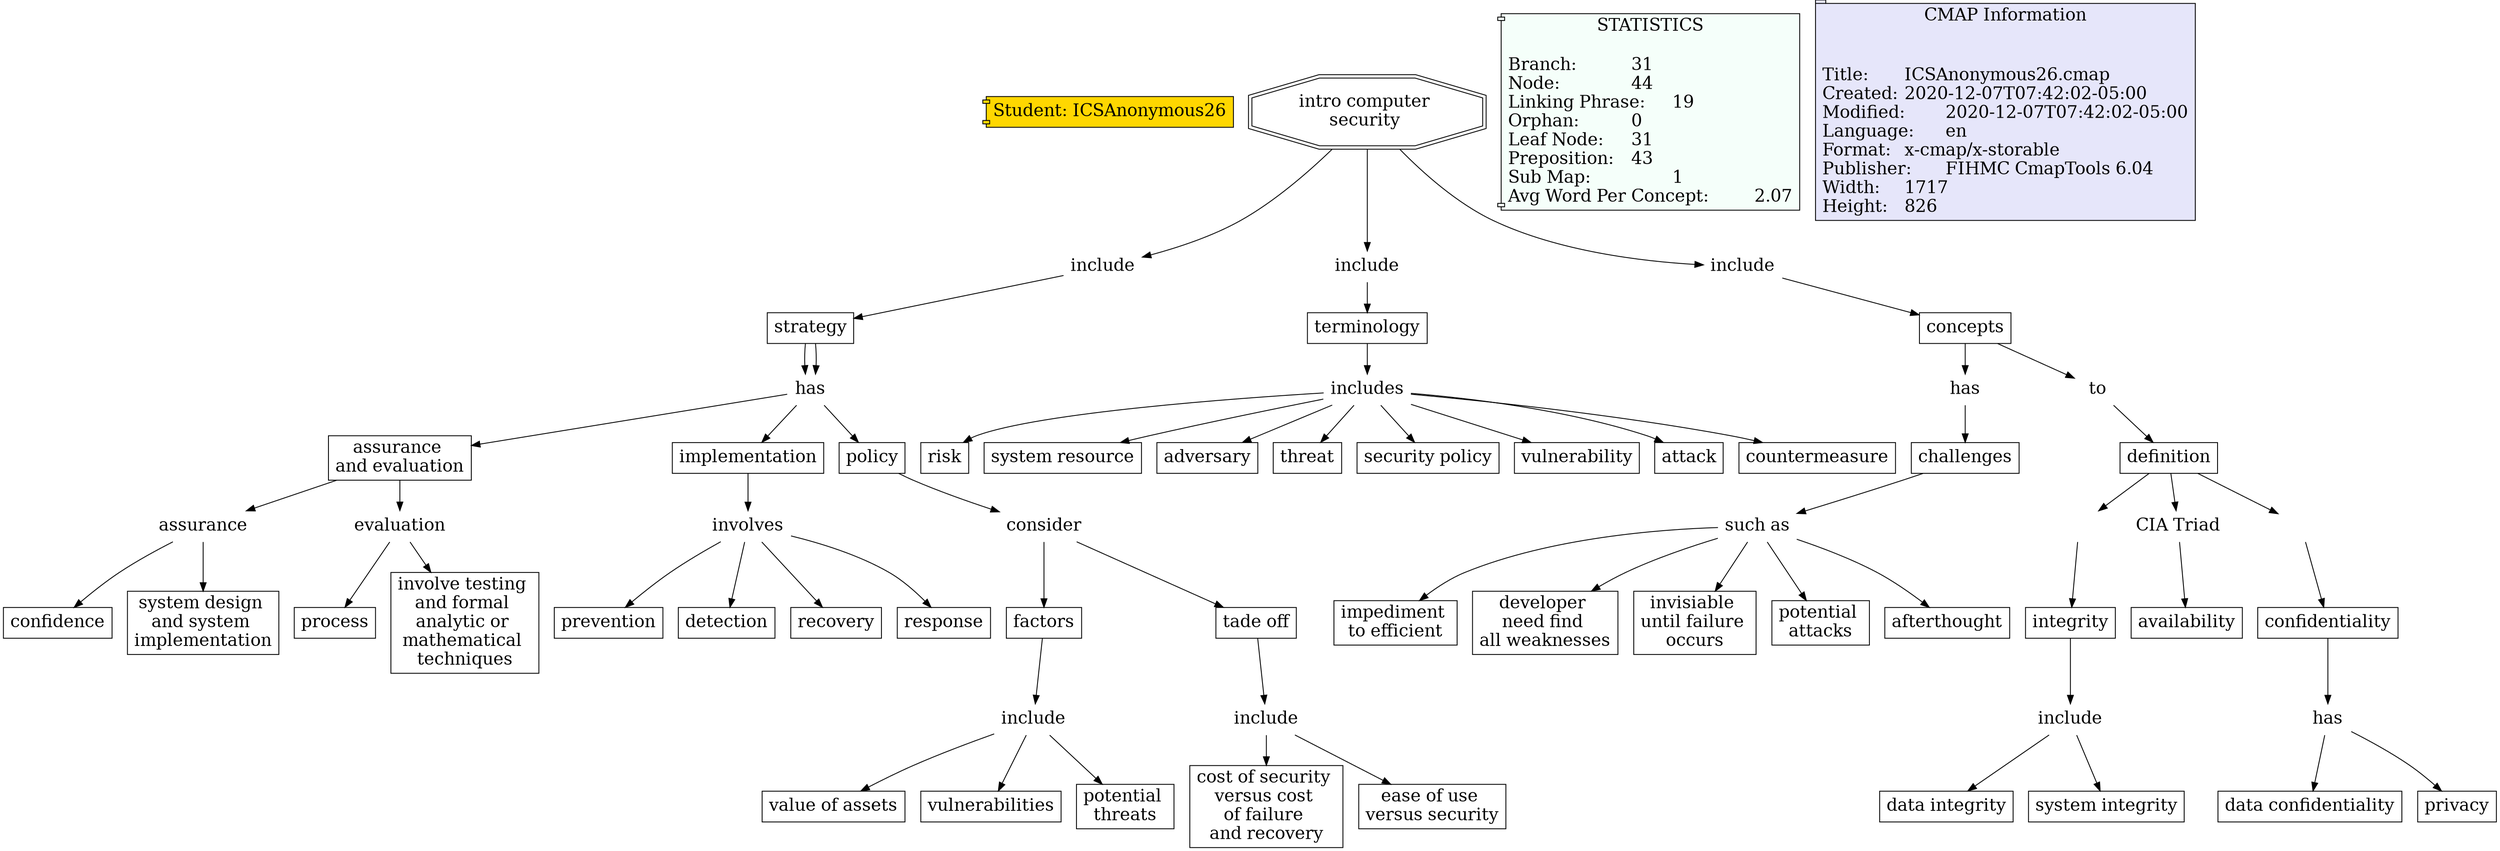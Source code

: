 // The Round Table
digraph {
	Student [label="Student: ICSAnonymous26" fillcolor=gold fontsize=20 shape=component style=filled]
	"1RPD3S193-1ZK2BFK-1HH" [label="assurance 
and evaluation
" fillcolor=white fontsize=20 shape=rect style=filled]
	"1RPD6KPTZ-11WQ8C9-5QP" [label=assurance fontsize=20 shape=none]
	"1RPD3S193-1ZK2BFK-1HH" -> "1RPD6KPTZ-11WQ8C9-5QP" [constraint=true]
	"1RPD40HXZ-1MJSWS1-24Z" [label="" fontsize=20 shape=none]
	"1RPD3Z8G9-27HNL08-22D" [label=integrity fillcolor=white fontsize=20 shape=rect style=filled]
	"1RPD40HXZ-1MJSWS1-24Z" -> "1RPD3Z8G9-27HNL08-22D" [constraint=true]
	"1RPD40LYR-1QQ6D1S-258" [label="CIA Triad" fontsize=20 shape=none]
	"1RPD3ZNZG-Y1VZVK-23K" [label=availability fillcolor=white fontsize=20 shape=rect style=filled]
	"1RPD40LYR-1QQ6D1S-258" -> "1RPD3ZNZG-Y1VZVK-23K" [constraint=true]
	"1RPD6KPTZ-11WQ8C9-5QP" [label=assurance fontsize=20 shape=none]
	"1RPD6KPTH-28GLPJY-5QL" [label=confidence fillcolor=white fontsize=20 shape=rect style=filled]
	"1RPD6KPTZ-11WQ8C9-5QP" -> "1RPD6KPTH-28GLPJY-5QL" [constraint=true]
	"1RPD6388M-1M89SJK-515" [label=factors fillcolor=white fontsize=20 shape=rect style=filled]
	"1RPD65820-1N13PSV-54D" [label=include fontsize=20 shape=none]
	"1RPD6388M-1M89SJK-515" -> "1RPD65820-1N13PSV-54D" [constraint=true]
	"1RPD6KPTZ-11WQ8C9-5QP" [label=assurance fontsize=20 shape=none]
	"1RPD8H0NY-2C56GWP-5W6" [label="system design 
and system 
implementation" fillcolor=white fontsize=20 shape=rect style=filled]
	"1RPD6KPTZ-11WQ8C9-5QP" -> "1RPD8H0NY-2C56GWP-5W6" [constraint=true]
	"1RPD3YLZ6-4R32WW-20S" [label="" fontsize=20 shape=none]
	"1RPD3YLZ6-1KFB6DS-20P" [label=confidentiality fillcolor=white fontsize=20 shape=rect style=filled]
	"1RPD3YLZ6-4R32WW-20S" -> "1RPD3YLZ6-1KFB6DS-20P" [constraint=true]
	"1RPD3WH7P-TGFQ2W-1SB" [label=terminology fillcolor=white fontsize=20 shape=rect style=filled]
	"1RPD46MH4-1YG4T0W-2JB" [label=includes fontsize=20 shape=none]
	"1RPD3WH7P-TGFQ2W-1SB" -> "1RPD46MH4-1YG4T0W-2JB" [constraint=true]
	"1RPD3S193-1ZK2BFK-1HH" [label="assurance 
and evaluation
" fillcolor=white fontsize=20 shape=rect style=filled]
	"1RPD8JC94-WD3KH4-5Y6" [label=evaluation fontsize=20 shape=none]
	"1RPD3S193-1ZK2BFK-1HH" -> "1RPD8JC94-WD3KH4-5Y6" [constraint=true]
	"1RPD46MH4-1YG4T0W-2JB" [label=includes fontsize=20 shape=none]
	"1RPD47F6Z-281SCS2-2L8" [label=risk fillcolor=white fontsize=20 shape=rect style=filled]
	"1RPD46MH4-1YG4T0W-2JB" -> "1RPD47F6Z-281SCS2-2L8" [constraint=true]
	"1RPD3Z8G9-27HNL08-22D" [label=integrity fillcolor=white fontsize=20 shape=rect style=filled]
	"1RPD4SGCQ-133Z70J-43T" [label=include fontsize=20 shape=none]
	"1RPD3Z8G9-27HNL08-22D" -> "1RPD4SGCQ-133Z70J-43T" [constraint=true]
	"1RPD46MH4-1YG4T0W-2JB" [label=includes fontsize=20 shape=none]
	"1RPD47XXG-1QZNWNM-2Q1" [label="system resource
" fillcolor=white fontsize=20 shape=rect style=filled]
	"1RPD46MH4-1YG4T0W-2JB" -> "1RPD47XXG-1QZNWNM-2Q1" [constraint=true]
	"1RPD4SGCQ-133Z70J-43T" [label=include fontsize=20 shape=none]
	"1RPD4SGCQ-14X09J6-43Q" [label="data integrity
" fillcolor=white fontsize=20 shape=rect style=filled]
	"1RPD4SGCQ-133Z70J-43T" -> "1RPD4SGCQ-14X09J6-43Q" [constraint=true]
	"1RPD5QDGG-1J126CH-4NZ" [label="such as" fontsize=20 shape=none]
	"1RPD5TZ56-2DZW395-4T0" [label="impediment 
to efficient
" fillcolor=white fontsize=20 shape=rect style=filled]
	"1RPD5QDGG-1J126CH-4NZ" -> "1RPD5TZ56-2DZW395-4T0" [constraint=true]
	"1RPD4HCJ0-10NYPC7-38N" [label=involves fontsize=20 shape=none]
	"1RPD4K0YN-KZL894-3CZ" [label=prevention fillcolor=white fontsize=20 shape=rect style=filled]
	"1RPD4HCJ0-10NYPC7-38N" -> "1RPD4K0YN-KZL894-3CZ" [constraint=true]
	"1RPD46MH4-1YG4T0W-2JB" [label=includes fontsize=20 shape=none]
	"1RPD46MGN-DFS43S-2J7" [label=adversary fillcolor=white fontsize=20 shape=rect style=filled]
	"1RPD46MH4-1YG4T0W-2JB" -> "1RPD46MGN-DFS43S-2J7" [constraint=true]
	"1RPD3J4K7-13YH9C4-WV" [label=concepts fillcolor=white fontsize=20 shape=rect style=filled]
	"1RPD4511T-1RK11BV-2DG" [label=has fontsize=20 shape=none]
	"1RPD3J4K7-13YH9C4-WV" -> "1RPD4511T-1RK11BV-2DG" [constraint=true]
	"1RPD3LMPH-L6973M-13P" [label=definition fillcolor=white fontsize=20 shape=rect style=filled]
	"1RPD40HXZ-1MJSWS1-24Z" [label="" fontsize=20 shape=none]
	"1RPD3LMPH-L6973M-13P" -> "1RPD40HXZ-1MJSWS1-24Z" [constraint=true]
	"1RPD65820-1N13PSV-54D" [label=include fontsize=20 shape=none]
	"1RPD6581H-26NZ6GW-549" [label="value of assets
" fillcolor=white fontsize=20 shape=rect style=filled]
	"1RPD65820-1N13PSV-54D" -> "1RPD6581H-26NZ6GW-549" [constraint=true]
	"1RPD3YLZ6-1KFB6DS-20P" [label=confidentiality fillcolor=white fontsize=20 shape=rect style=filled]
	"1RPD4QPYP-2CXNMQ0-411" [label=has fontsize=20 shape=none]
	"1RPD3YLZ6-1KFB6DS-20P" -> "1RPD4QPYP-2CXNMQ0-411" [constraint=true]
	"1RPD65820-1N13PSV-54D" [label=include fontsize=20 shape=none]
	"1RPD6636B-1CG4DXD-565" [label=vulnerabilities fillcolor=white fontsize=20 shape=rect style=filled]
	"1RPD65820-1N13PSV-54D" -> "1RPD6636B-1CG4DXD-565" [constraint=true]
	"1RPD3LMPH-L6973M-13P" [label=definition fillcolor=white fontsize=20 shape=rect style=filled]
	"1RPD40LYR-1QQ6D1S-258" [label="CIA Triad" fontsize=20 shape=none]
	"1RPD3LMPH-L6973M-13P" -> "1RPD40LYR-1QQ6D1S-258" [constraint=true]
	"1RPD4511T-1RK11BV-2DG" [label=has fontsize=20 shape=none]
	"1RPD3KKWB-1CXLS3N-109" [label=challenges fillcolor=white fontsize=20 shape=rect style=filled]
	"1RPD4511T-1RK11BV-2DG" -> "1RPD3KKWB-1CXLS3N-109" [constraint=true]
	"1RPD65820-1N13PSV-54D" [label=include fontsize=20 shape=none]
	"1RPD6708J-QJCWM9-576" [label="potential 
threats" fillcolor=white fontsize=20 shape=rect style=filled]
	"1RPD65820-1N13PSV-54D" -> "1RPD6708J-QJCWM9-576" [constraint=true]
	"1RPD4FKBN-H86NZC-33X" [label=has fontsize=20 shape=none]
	"1RPD3S193-1ZK2BFK-1HH" [label="assurance 
and evaluation
" fillcolor=white fontsize=20 shape=rect style=filled]
	"1RPD4FKBN-H86NZC-33X" -> "1RPD3S193-1ZK2BFK-1HH" [constraint=true]
	"1RPD4FKBN-H86NZC-33X" [label=has fontsize=20 shape=none]
	"1RPD3RJJK-XJF50R-1GM" [label=implementation fillcolor=white fontsize=20 shape=rect style=filled]
	"1RPD4FKBN-H86NZC-33X" -> "1RPD3RJJK-XJF50R-1GM" [constraint=true]
	"1RPD3F2KN-263SC0T-ND" [label="intro computer 
security " fillcolor=white fontsize=20 shape=doubleoctagon style=filled]
	"1RPD3TPXB-28H221D-1P2" [label=include fontsize=20 shape=none]
	"1RPD3F2KN-263SC0T-ND" -> "1RPD3TPXB-28H221D-1P2" [constraint=true]
	"1RPD63XQS-1W1M42L-530" [label="tade off" fillcolor=white fontsize=20 shape=rect style=filled]
	"1RPD6D7L3-HRFMDZ-5D4" [label=include fontsize=20 shape=none]
	"1RPD63XQS-1W1M42L-530" -> "1RPD6D7L3-HRFMDZ-5D4" [constraint=true]
	"1RPD3W439-1LRZZRB-1RJ" [label=include fontsize=20 shape=none]
	"1RPD3WH7P-TGFQ2W-1SB" [label=terminology fillcolor=white fontsize=20 shape=rect style=filled]
	"1RPD3W439-1LRZZRB-1RJ" -> "1RPD3WH7P-TGFQ2W-1SB" [constraint=true]
	"1RPD46MH4-1YG4T0W-2JB" [label=includes fontsize=20 shape=none]
	"1RPD483KC-TJHX11-2QP" [label=threat fillcolor=white fontsize=20 shape=rect style=filled]
	"1RPD46MH4-1YG4T0W-2JB" -> "1RPD483KC-TJHX11-2QP" [constraint=true]
	"1RPD4QPYP-2CXNMQ0-411" [label=has fontsize=20 shape=none]
	"1RPD4QPYP-1WFD1YV-40Y" [label="data confidentiality
" fillcolor=white fontsize=20 shape=rect style=filled]
	"1RPD4QPYP-2CXNMQ0-411" -> "1RPD4QPYP-1WFD1YV-40Y" [constraint=true]
	"1RPD3LMPH-L6973M-13P" [label=definition fillcolor=white fontsize=20 shape=rect style=filled]
	"1RPD3YLZ6-4R32WW-20S" [label="" fontsize=20 shape=none]
	"1RPD3LMPH-L6973M-13P" -> "1RPD3YLZ6-4R32WW-20S" [constraint=true]
	"1RPD3F2KN-263SC0T-ND" [label="intro computer 
security " fillcolor=white fontsize=20 shape=doubleoctagon style=filled]
	"1RPD3W439-1LRZZRB-1RJ" [label=include fontsize=20 shape=none]
	"1RPD3F2KN-263SC0T-ND" -> "1RPD3W439-1LRZZRB-1RJ" [constraint=true]
	"1RPD46MH4-1YG4T0W-2JB" [label=includes fontsize=20 shape=none]
	"1RPD47J2P-217W9QN-2LK" [label="security policy
" fillcolor=white fontsize=20 shape=rect style=filled]
	"1RPD46MH4-1YG4T0W-2JB" -> "1RPD47J2P-217W9QN-2LK" [constraint=true]
	"1RPD3Q6V0-13V918B-1C0" [label=strategy fillcolor=white fontsize=20 shape=rect style=filled]
	"1RPD4FKBN-H86NZC-33X" [label=has fontsize=20 shape=none]
	"1RPD3Q6V0-13V918B-1C0" -> "1RPD4FKBN-H86NZC-33X" [constraint=true]
	"1RPD4QPYP-2CXNMQ0-411" [label=has fontsize=20 shape=none]
	"1RPD4RJFT-1LK2CBL-42Q" [label=privacy fillcolor=white fontsize=20 shape=rect style=filled]
	"1RPD4QPYP-2CXNMQ0-411" -> "1RPD4RJFT-1LK2CBL-42Q" [constraint=true]
	"1RPD46MH4-1YG4T0W-2JB" [label=includes fontsize=20 shape=none]
	"1RPD487NX-GDVVK3-2R1" [label=vulnerability fillcolor=white fontsize=20 shape=rect style=filled]
	"1RPD46MH4-1YG4T0W-2JB" -> "1RPD487NX-GDVVK3-2R1" [constraint=true]
	"1RPD46MH4-1YG4T0W-2JB" [label=includes fontsize=20 shape=none]
	"1RPD46ZW0-QTW5M0-2K8" [label=attack fillcolor=white fontsize=20 shape=rect style=filled]
	"1RPD46MH4-1YG4T0W-2JB" -> "1RPD46ZW0-QTW5M0-2K8" [constraint=true]
	"1RPD3TPXB-28H221D-1P2" [label=include fontsize=20 shape=none]
	"1RPD3Q6V0-13V918B-1C0" [label=strategy fillcolor=white fontsize=20 shape=rect style=filled]
	"1RPD3TPXB-28H221D-1P2" -> "1RPD3Q6V0-13V918B-1C0" [constraint=true]
	"1RPD6D7L3-HRFMDZ-5D4" [label=include fontsize=20 shape=none]
	"1RPD6GM6J-6XW1DQ-5HS" [label="cost of security 
versus cost 
of failure 
and recovery
" fillcolor=white fontsize=20 shape=rect style=filled]
	"1RPD6D7L3-HRFMDZ-5D4" -> "1RPD6GM6J-6XW1DQ-5HS" [constraint=true]
	"1RPD5QDGG-1J126CH-4NZ" [label="such as" fontsize=20 shape=none]
	"1RPD5V22Y-1P87S3N-4TH" [label="developer 
need find 
all weaknesses
" fillcolor=white fontsize=20 shape=rect style=filled]
	"1RPD5QDGG-1J126CH-4NZ" -> "1RPD5V22Y-1P87S3N-4TH" [constraint=true]
	"1RPD3J4K7-13YH9C4-WV" [label=concepts fillcolor=white fontsize=20 shape=rect style=filled]
	"1RPD3Y8BB-11B5YL8-1ZW" [label=to fontsize=20 shape=none]
	"1RPD3J4K7-13YH9C4-WV" -> "1RPD3Y8BB-11B5YL8-1ZW" [constraint=true]
	"1RPD3KKWB-1CXLS3N-109" [label=challenges fillcolor=white fontsize=20 shape=rect style=filled]
	"1RPD5QDGG-1J126CH-4NZ" [label="such as" fontsize=20 shape=none]
	"1RPD3KKWB-1CXLS3N-109" -> "1RPD5QDGG-1J126CH-4NZ" [constraint=true]
	"1RPD63893-1CFMFYN-518" [label=consider fontsize=20 shape=none]
	"1RPD6388M-1M89SJK-515" [label=factors fillcolor=white fontsize=20 shape=rect style=filled]
	"1RPD63893-1CFMFYN-518" -> "1RPD6388M-1M89SJK-515" [constraint=true]
	"1RPD5QDGG-1J126CH-4NZ" [label="such as" fontsize=20 shape=none]
	"1RPD5RC25-1M6KFZ9-4QN" [label="invisiable 
until failure 
occurs" fillcolor=white fontsize=20 shape=rect style=filled]
	"1RPD5QDGG-1J126CH-4NZ" -> "1RPD5RC25-1M6KFZ9-4QN" [constraint=true]
	"1RPD3RDG1-N8CJSH-1G8" [label=policy fillcolor=white fontsize=20 shape=rect style=filled]
	"1RPD63893-1CFMFYN-518" [label=consider fontsize=20 shape=none]
	"1RPD3RDG1-N8CJSH-1G8" -> "1RPD63893-1CFMFYN-518" [constraint=true]
	"1RPD3Q6V0-13V918B-1C0" [label=strategy fillcolor=white fontsize=20 shape=rect style=filled]
	"1RPD4FKBN-H86NZC-33X" [label=has fontsize=20 shape=none]
	"1RPD3Q6V0-13V918B-1C0" -> "1RPD4FKBN-H86NZC-33X" [constraint=true]
	"1RPD4HCJ0-10NYPC7-38N" [label=involves fontsize=20 shape=none]
	"1RPD4HCHJ-TFFJR5-38K" [label=detection fillcolor=white fontsize=20 shape=rect style=filled]
	"1RPD4HCJ0-10NYPC7-38N" -> "1RPD4HCHJ-TFFJR5-38K" [constraint=true]
	"1RPD5QDGG-1J126CH-4NZ" [label="such as" fontsize=20 shape=none]
	"1RPD5QDGG-16G94T8-4NW" [label="potential 
attacks" fillcolor=white fontsize=20 shape=rect style=filled]
	"1RPD5QDGG-1J126CH-4NZ" -> "1RPD5QDGG-16G94T8-4NW" [constraint=true]
	"1RPD3TDGH-K1XWGD-1MJ" [label=include fontsize=20 shape=none]
	"1RPD3J4K7-13YH9C4-WV" [label=concepts fillcolor=white fontsize=20 shape=rect style=filled]
	"1RPD3TDGH-K1XWGD-1MJ" -> "1RPD3J4K7-13YH9C4-WV" [constraint=true]
	"1RPD5QDGG-1J126CH-4NZ" [label="such as" fontsize=20 shape=none]
	"1RPD5SVJS-SN8L1-4S9" [label=afterthought fillcolor=white fontsize=20 shape=rect style=filled]
	"1RPD5QDGG-1J126CH-4NZ" -> "1RPD5SVJS-SN8L1-4S9" [constraint=true]
	"1RPD4HCJ0-10NYPC7-38N" [label=involves fontsize=20 shape=none]
	"1RPD4JKMR-GSDGK2-3C3" [label=recovery fillcolor=white fontsize=20 shape=rect style=filled]
	"1RPD4HCJ0-10NYPC7-38N" -> "1RPD4JKMR-GSDGK2-3C3" [constraint=true]
	"1RPD63893-1CFMFYN-518" [label=consider fontsize=20 shape=none]
	"1RPD63XQS-1W1M42L-530" [label="tade off" fillcolor=white fontsize=20 shape=rect style=filled]
	"1RPD63893-1CFMFYN-518" -> "1RPD63XQS-1W1M42L-530" [constraint=true]
	"1RPD3Y8BB-11B5YL8-1ZW" [label=to fontsize=20 shape=none]
	"1RPD3LMPH-L6973M-13P" [label=definition fillcolor=white fontsize=20 shape=rect style=filled]
	"1RPD3Y8BB-11B5YL8-1ZW" -> "1RPD3LMPH-L6973M-13P" [constraint=true]
	"1RPD4FKBN-H86NZC-33X" [label=has fontsize=20 shape=none]
	"1RPD3RDG1-N8CJSH-1G8" [label=policy fillcolor=white fontsize=20 shape=rect style=filled]
	"1RPD4FKBN-H86NZC-33X" -> "1RPD3RDG1-N8CJSH-1G8" [constraint=true]
	"1RPD8JC94-WD3KH4-5Y6" [label=evaluation fontsize=20 shape=none]
	"1RPD8JC94-1B8795T-5Y3" [label=process fillcolor=white fontsize=20 shape=rect style=filled]
	"1RPD8JC94-WD3KH4-5Y6" -> "1RPD8JC94-1B8795T-5Y3" [constraint=true]
	"1RPD6D7L3-HRFMDZ-5D4" [label=include fontsize=20 shape=none]
	"1RPD6D7L3-14ZLH1R-5D1" [label="ease of use 
versus security
" fillcolor=white fontsize=20 shape=rect style=filled]
	"1RPD6D7L3-HRFMDZ-5D4" -> "1RPD6D7L3-14ZLH1R-5D1" [constraint=true]
	"1RPD4HCJ0-10NYPC7-38N" [label=involves fontsize=20 shape=none]
	"1RPD4J4VP-17PHZ1J-3B8" [label=response fillcolor=white fontsize=20 shape=rect style=filled]
	"1RPD4HCJ0-10NYPC7-38N" -> "1RPD4J4VP-17PHZ1J-3B8" [constraint=true]
	"1RPD3RJJK-XJF50R-1GM" [label=implementation fillcolor=white fontsize=20 shape=rect style=filled]
	"1RPD4HCJ0-10NYPC7-38N" [label=involves fontsize=20 shape=none]
	"1RPD3RJJK-XJF50R-1GM" -> "1RPD4HCJ0-10NYPC7-38N" [constraint=true]
	"1RPD8JC94-WD3KH4-5Y6" [label=evaluation fontsize=20 shape=none]
	"1RPD8KNVM-1KX4CQ3-5ZQ" [label="involve testing 
and formal 
analytic or 
mathematical 
techniques" fillcolor=white fontsize=20 shape=rect style=filled]
	"1RPD8JC94-WD3KH4-5Y6" -> "1RPD8KNVM-1KX4CQ3-5ZQ" [constraint=true]
	"1RPD4SGCQ-133Z70J-43T" [label=include fontsize=20 shape=none]
	"1RPD4T9BM-2C8DHRD-45M" [label="system integrity
" fillcolor=white fontsize=20 shape=rect style=filled]
	"1RPD4SGCQ-133Z70J-43T" -> "1RPD4T9BM-2C8DHRD-45M" [constraint=true]
	"1RPD3F2KN-263SC0T-ND" [label="intro computer 
security " fillcolor=white fontsize=20 shape=doubleoctagon style=filled]
	"1RPD3TDGH-K1XWGD-1MJ" [label=include fontsize=20 shape=none]
	"1RPD3F2KN-263SC0T-ND" -> "1RPD3TDGH-K1XWGD-1MJ" [constraint=true]
	"1RPD46MH4-1YG4T0W-2JB" [label=includes fontsize=20 shape=none]
	"1RPD476X8-12P7VC-2KN" [label=countermeasure fillcolor=white fontsize=20 shape=rect style=filled]
	"1RPD46MH4-1YG4T0W-2JB" -> "1RPD476X8-12P7VC-2KN" [constraint=true]
	statictics [label="STATISTICS
\lBranch:		31\lNode:		44\lLinking Phrase:	19\lOrphan:		0\lLeaf Node:	31\lPreposition:	43\lSub Map:		1\lAvg Word Per Concept:	2.07\l" Gsplines=true fillcolor="#F5FFFA" fontsize=20 shape=component style=filled]
	file_info [label="CMAP Information

\lTitle:	ICSAnonymous26.cmap\lCreated:	2020-12-07T07:42:02-05:00\lModified:	2020-12-07T07:42:02-05:00\lLanguage:	en\lFormat:	x-cmap/x-storable\lPublisher:	FIHMC CmapTools 6.04\lWidth:	1717\lHeight:	826\l" Gsplines=true fillcolor="#E6E6FA" fontsize=20 shape=tab style=filled]
}
